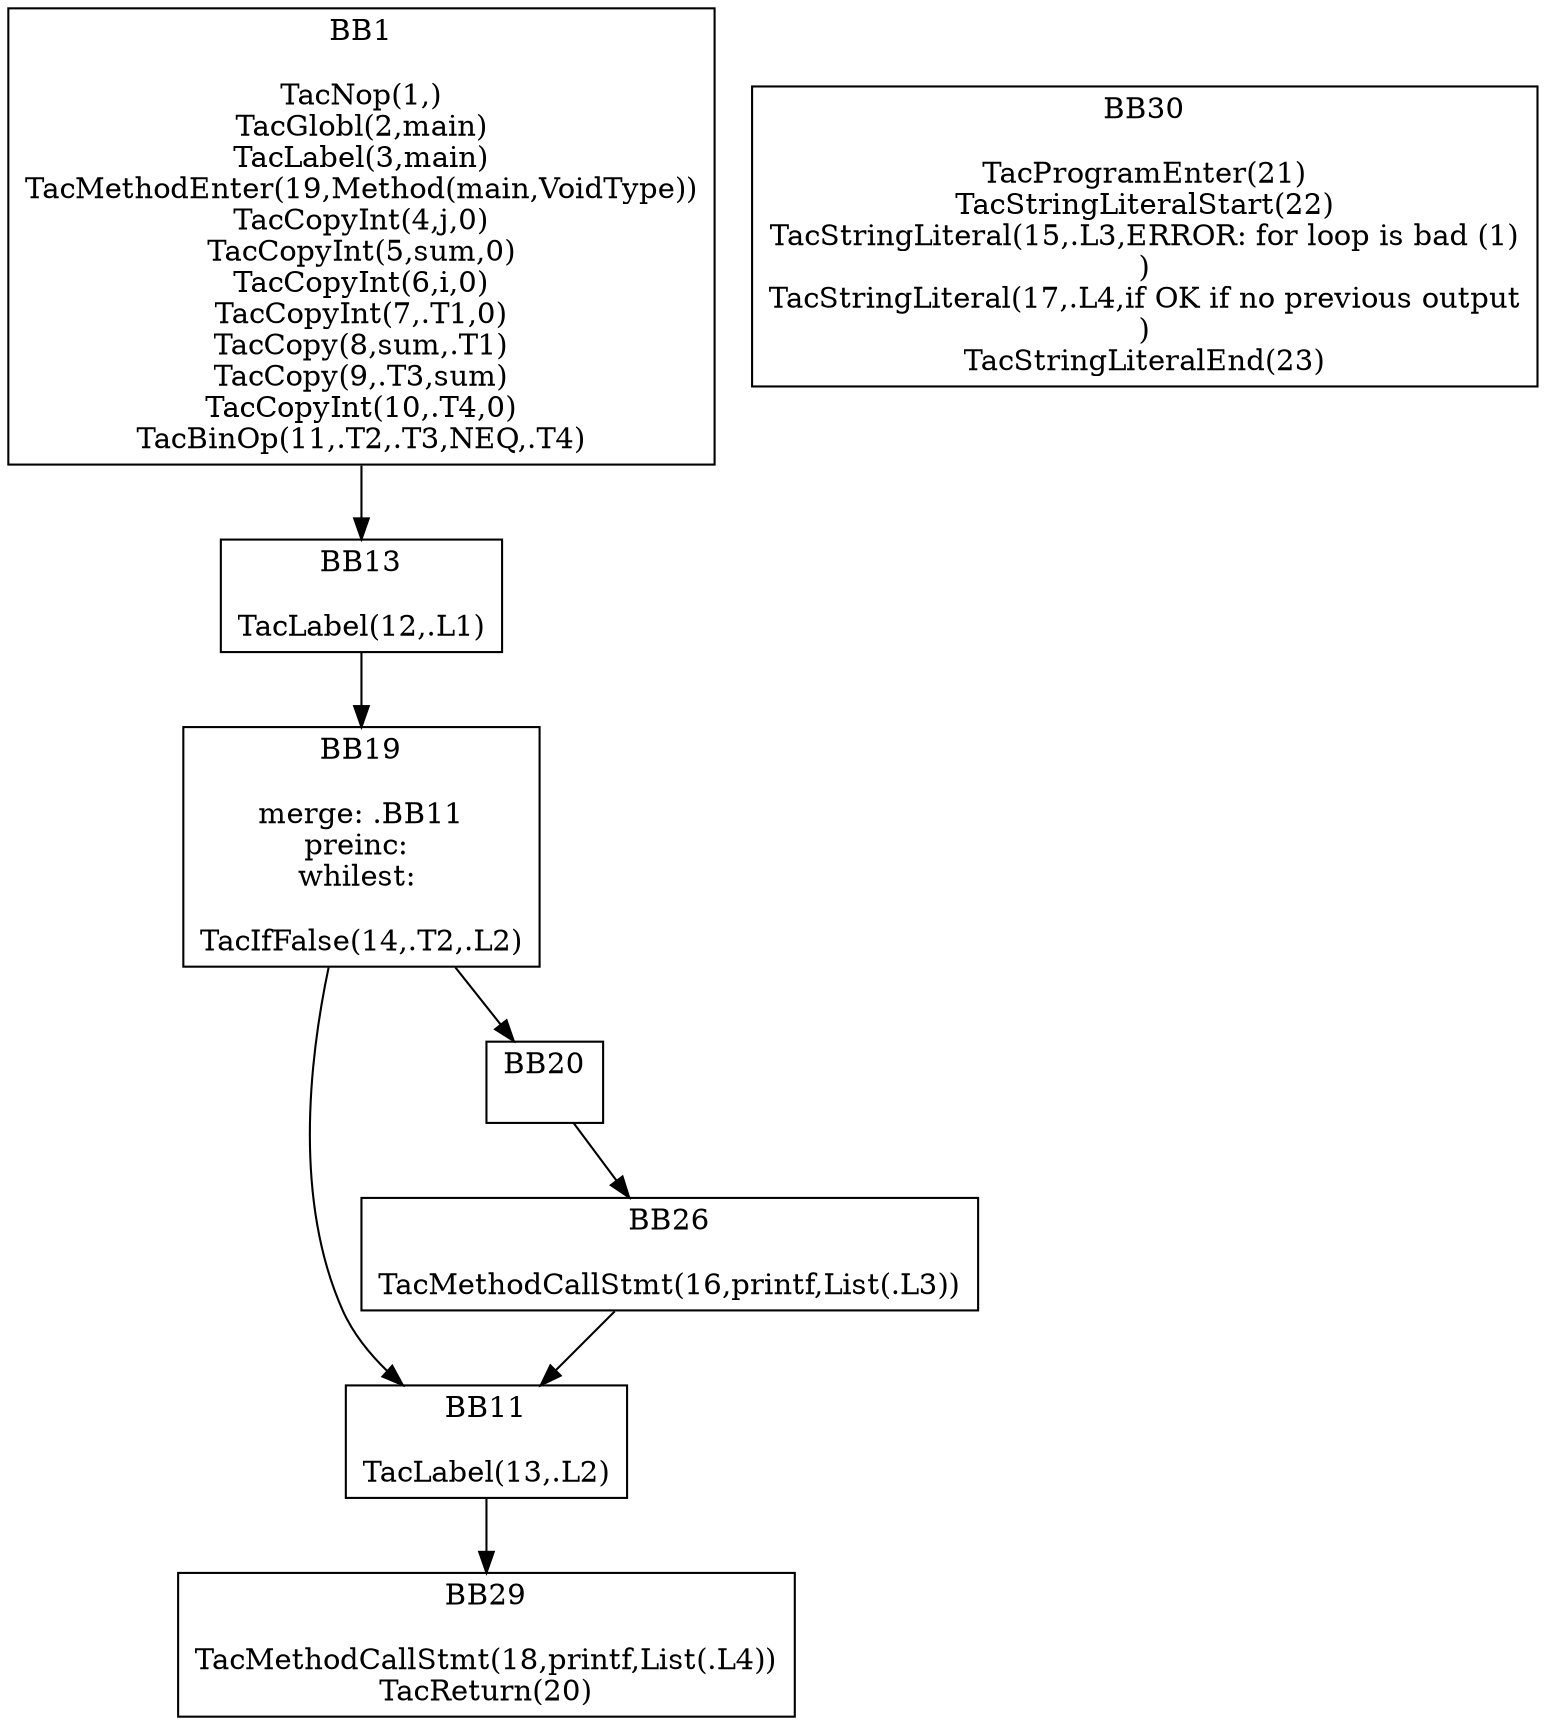 digraph G {
	BB26 [shape=box,label="BB26\n\nTacMethodCallStmt(16,printf,List(.L3))"];
	BB26 -> BB11;
	BB19 [shape=box,label="BB19\n\nmerge: .BB11\npreinc: \nwhilest: \n\nTacIfFalse(14,.T2,.L2)"];
	BB19 -> BB11;
	BB19 -> BB20;
	BB29 [shape=box,label="BB29\n\nTacMethodCallStmt(18,printf,List(.L4))\nTacReturn(20)"];
	BB1 [shape=box,label="BB1\n\nTacNop(1,)\nTacGlobl(2,main)\nTacLabel(3,main)\nTacMethodEnter(19,Method(main,VoidType))\nTacCopyInt(4,j,0)\nTacCopyInt(5,sum,0)\nTacCopyInt(6,i,0)\nTacCopyInt(7,.T1,0)\nTacCopy(8,sum,.T1)\nTacCopy(9,.T3,sum)\nTacCopyInt(10,.T4,0)\nTacBinOp(11,.T2,.T3,NEQ,.T4)"];
	BB1 -> BB13;
	BB13 [shape=box,label="BB13\n\nTacLabel(12,.L1)"];
	BB13 -> BB19;
	BB30 [shape=box,label="BB30\n\nTacProgramEnter(21)\nTacStringLiteralStart(22)\nTacStringLiteral(15,.L3,ERROR: for loop is bad (1)\n)\nTacStringLiteral(17,.L4,if OK if no previous output\n)\nTacStringLiteralEnd(23)"];
	BB20 [shape=box,label="BB20\n\n"];
	BB20 -> BB26;
	BB11 [shape=box,label="BB11\n\nTacLabel(13,.L2)"];
	BB11 -> BB29;
}
